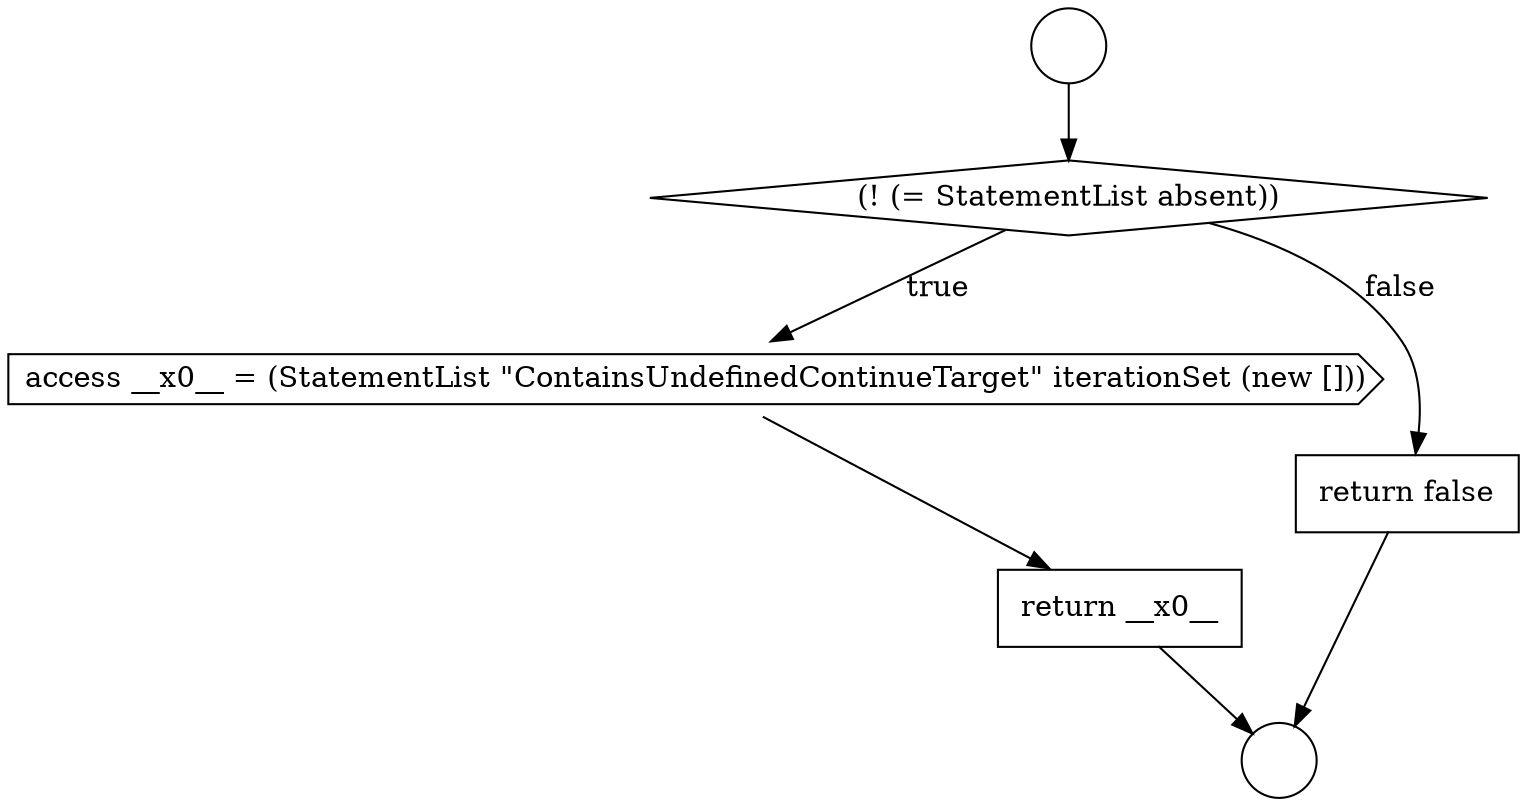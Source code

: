 digraph {
  node6939 [shape=cds, label=<<font color="black">access __x0__ = (StatementList &quot;ContainsUndefinedContinueTarget&quot; iterationSet (new []))</font>> color="black" fillcolor="white" style=filled]
  node6936 [shape=circle label=" " color="black" fillcolor="white" style=filled]
  node6937 [shape=circle label=" " color="black" fillcolor="white" style=filled]
  node6938 [shape=diamond, label=<<font color="black">(! (= StatementList absent))</font>> color="black" fillcolor="white" style=filled]
  node6940 [shape=none, margin=0, label=<<font color="black">
    <table border="0" cellborder="1" cellspacing="0" cellpadding="10">
      <tr><td align="left">return __x0__</td></tr>
    </table>
  </font>> color="black" fillcolor="white" style=filled]
  node6941 [shape=none, margin=0, label=<<font color="black">
    <table border="0" cellborder="1" cellspacing="0" cellpadding="10">
      <tr><td align="left">return false</td></tr>
    </table>
  </font>> color="black" fillcolor="white" style=filled]
  node6938 -> node6939 [label=<<font color="black">true</font>> color="black"]
  node6938 -> node6941 [label=<<font color="black">false</font>> color="black"]
  node6939 -> node6940 [ color="black"]
  node6940 -> node6937 [ color="black"]
  node6941 -> node6937 [ color="black"]
  node6936 -> node6938 [ color="black"]
}
